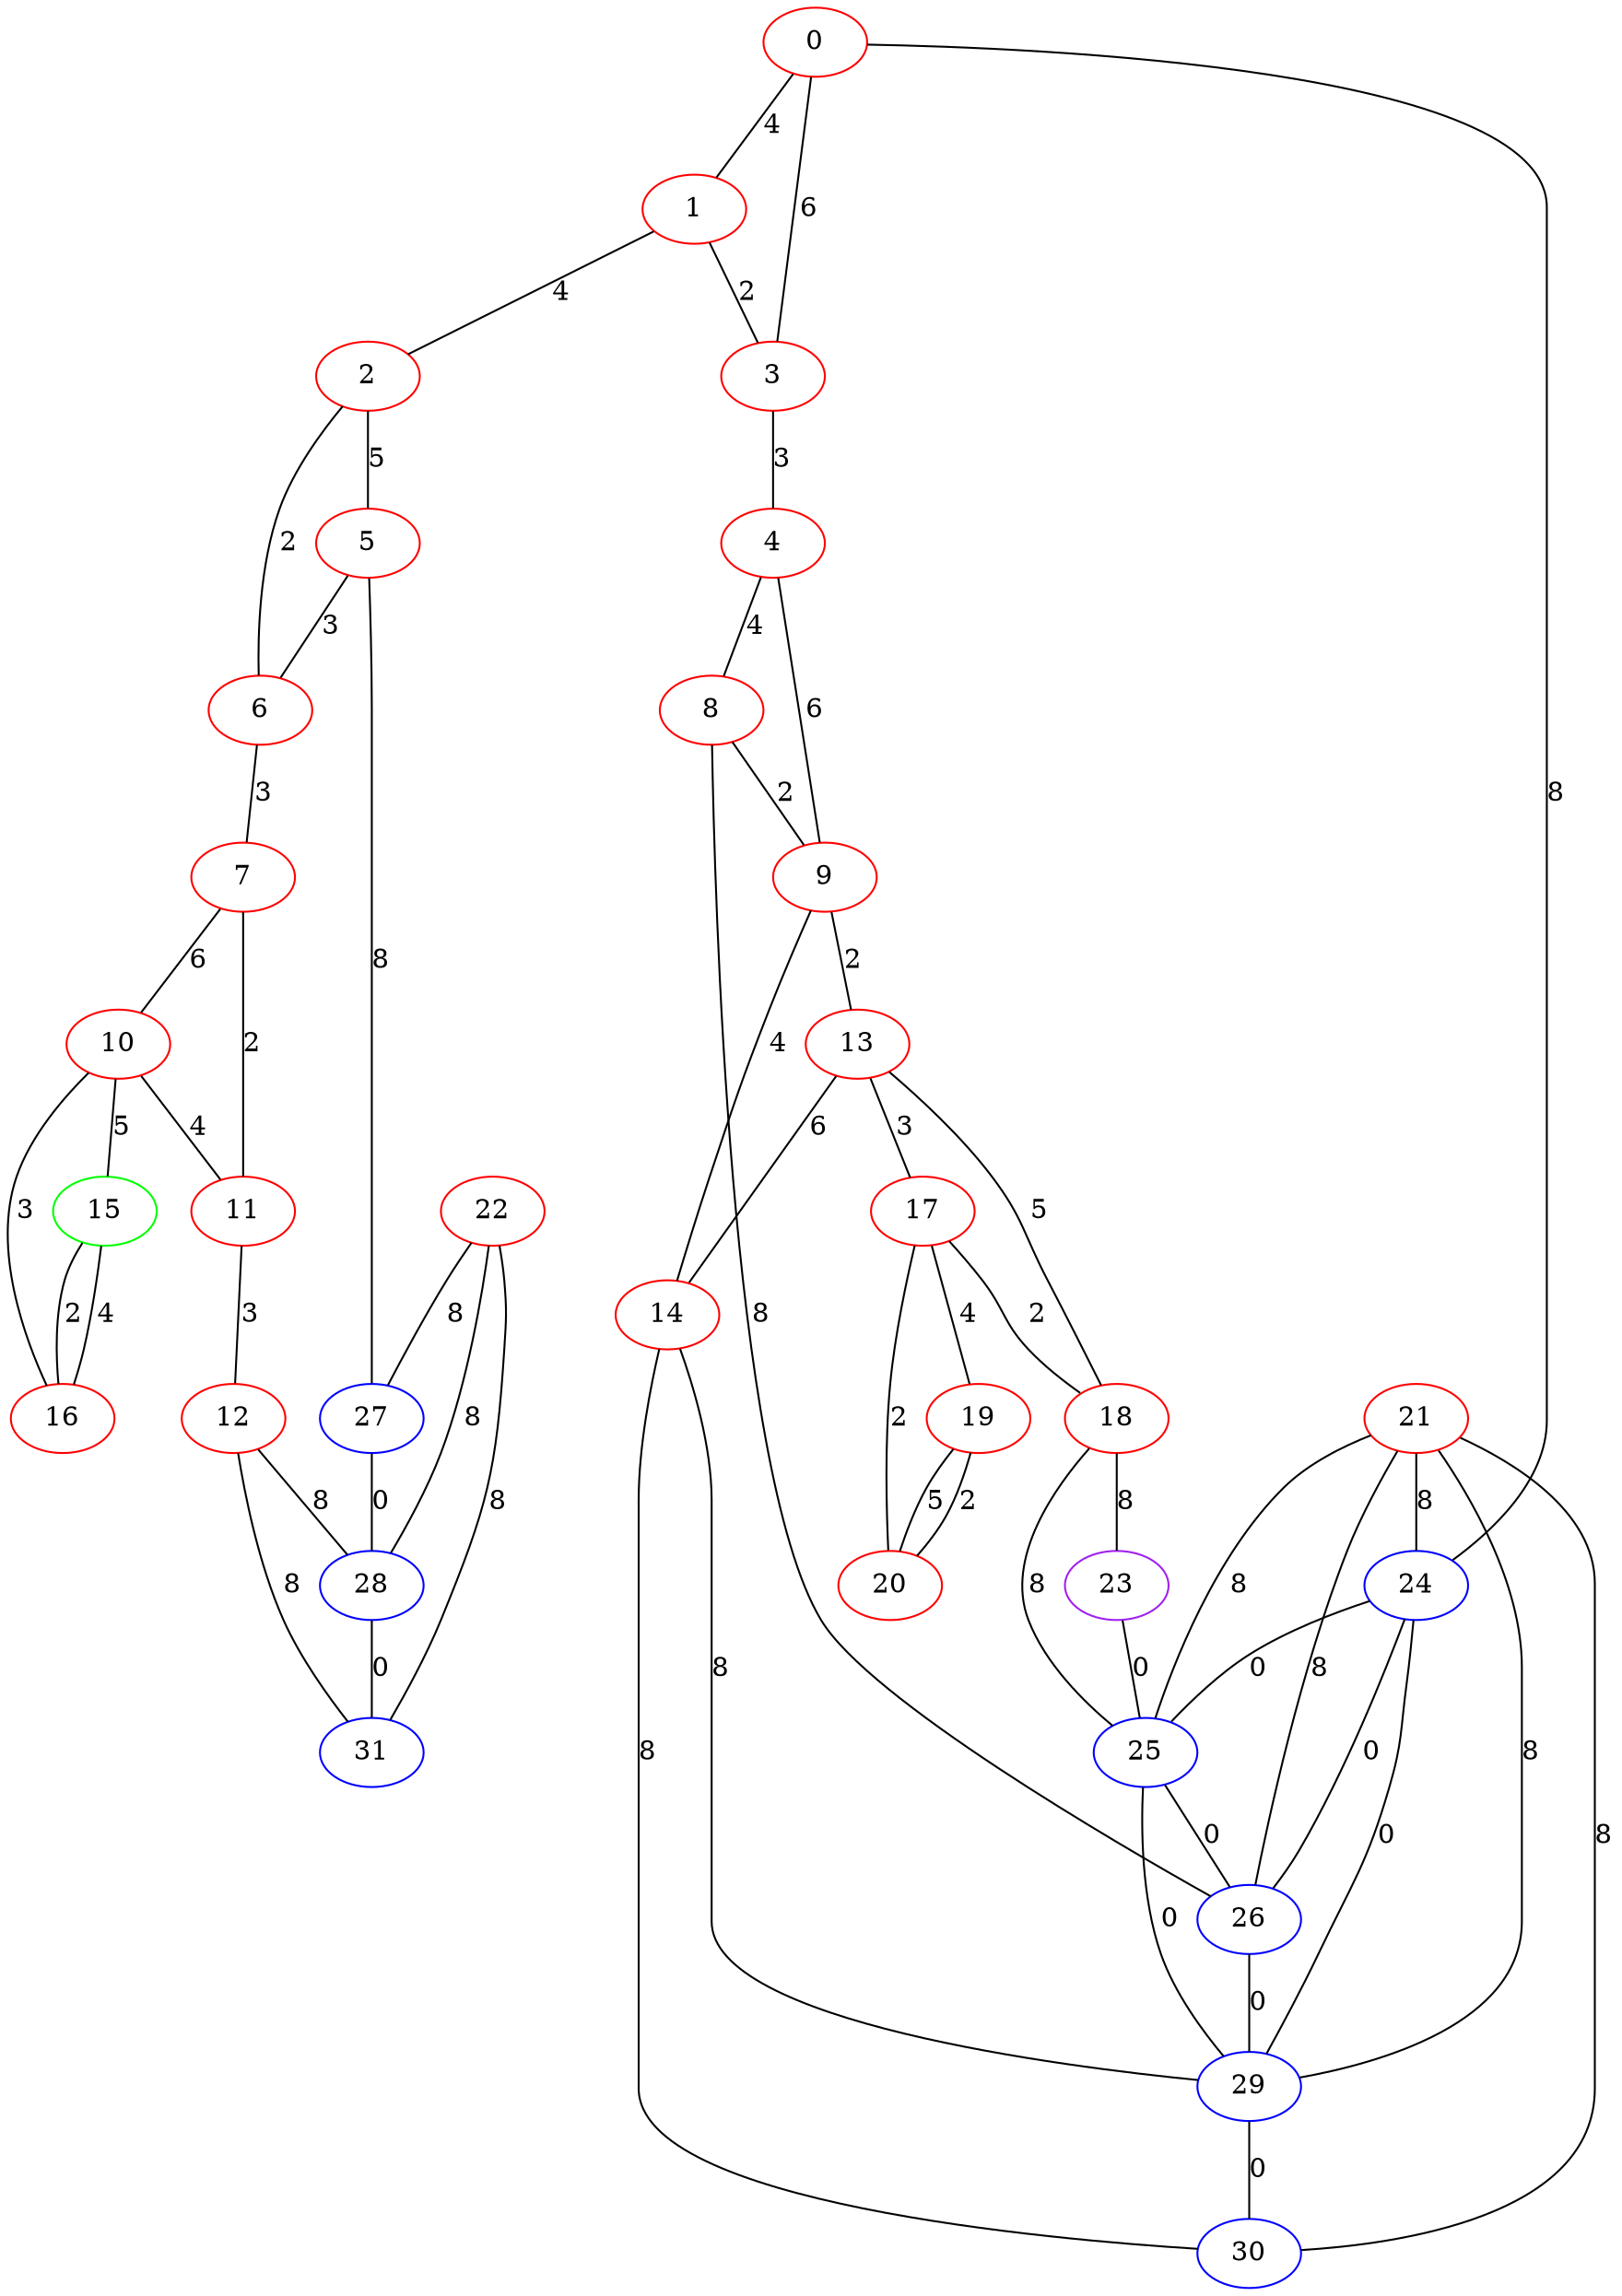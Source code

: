 graph "" {
0 [color=red, weight=1];
1 [color=red, weight=1];
2 [color=red, weight=1];
3 [color=red, weight=1];
4 [color=red, weight=1];
5 [color=red, weight=1];
6 [color=red, weight=1];
7 [color=red, weight=1];
8 [color=red, weight=1];
9 [color=red, weight=1];
10 [color=red, weight=1];
11 [color=red, weight=1];
12 [color=red, weight=1];
13 [color=red, weight=1];
14 [color=red, weight=1];
15 [color=green, weight=2];
16 [color=red, weight=1];
17 [color=red, weight=1];
18 [color=red, weight=1];
19 [color=red, weight=1];
20 [color=red, weight=1];
21 [color=red, weight=1];
22 [color=red, weight=1];
23 [color=purple, weight=4];
24 [color=blue, weight=3];
25 [color=blue, weight=3];
26 [color=blue, weight=3];
27 [color=blue, weight=3];
28 [color=blue, weight=3];
29 [color=blue, weight=3];
30 [color=blue, weight=3];
31 [color=blue, weight=3];
0 -- 24  [key=0, label=8];
0 -- 1  [key=0, label=4];
0 -- 3  [key=0, label=6];
1 -- 2  [key=0, label=4];
1 -- 3  [key=0, label=2];
2 -- 5  [key=0, label=5];
2 -- 6  [key=0, label=2];
3 -- 4  [key=0, label=3];
4 -- 8  [key=0, label=4];
4 -- 9  [key=0, label=6];
5 -- 27  [key=0, label=8];
5 -- 6  [key=0, label=3];
6 -- 7  [key=0, label=3];
7 -- 10  [key=0, label=6];
7 -- 11  [key=0, label=2];
8 -- 9  [key=0, label=2];
8 -- 26  [key=0, label=8];
9 -- 13  [key=0, label=2];
9 -- 14  [key=0, label=4];
10 -- 16  [key=0, label=3];
10 -- 11  [key=0, label=4];
10 -- 15  [key=0, label=5];
11 -- 12  [key=0, label=3];
12 -- 28  [key=0, label=8];
12 -- 31  [key=0, label=8];
13 -- 18  [key=0, label=5];
13 -- 14  [key=0, label=6];
13 -- 17  [key=0, label=3];
14 -- 30  [key=0, label=8];
14 -- 29  [key=0, label=8];
15 -- 16  [key=0, label=2];
15 -- 16  [key=1, label=4];
17 -- 18  [key=0, label=2];
17 -- 19  [key=0, label=4];
17 -- 20  [key=0, label=2];
18 -- 25  [key=0, label=8];
18 -- 23  [key=0, label=8];
19 -- 20  [key=0, label=5];
19 -- 20  [key=1, label=2];
21 -- 24  [key=0, label=8];
21 -- 25  [key=0, label=8];
21 -- 26  [key=0, label=8];
21 -- 29  [key=0, label=8];
21 -- 30  [key=0, label=8];
22 -- 27  [key=0, label=8];
22 -- 28  [key=0, label=8];
22 -- 31  [key=0, label=8];
23 -- 25  [key=0, label=0];
24 -- 25  [key=0, label=0];
24 -- 26  [key=0, label=0];
24 -- 29  [key=0, label=0];
25 -- 26  [key=0, label=0];
25 -- 29  [key=0, label=0];
26 -- 29  [key=0, label=0];
27 -- 28  [key=0, label=0];
28 -- 31  [key=0, label=0];
29 -- 30  [key=0, label=0];
}
